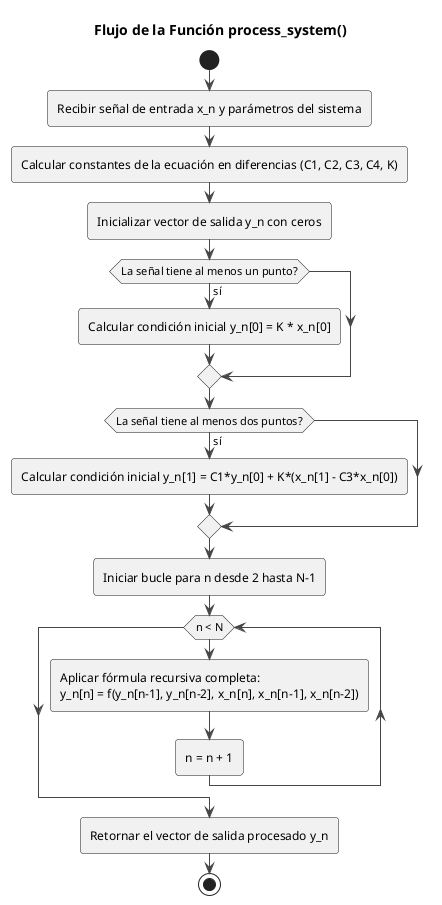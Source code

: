 @startuml
!theme vibrant

title Flujo de la Función process_system()

start
:Recibir señal de entrada x_n y parámetros del sistema;
:Calcular constantes de la ecuación en diferencias (C1, C2, C3, C4, K);
:Inicializar vector de salida y_n con ceros;

if (La señal tiene al menos un punto?) then (sí)
  :Calcular condición inicial y_n[0] = K * x_n[0];
endif

if (La señal tiene al menos dos puntos?) then (sí)
  :Calcular condición inicial y_n[1] = C1*y_n[0] + K*(x_n[1] - C3*x_n[0]);
endif

:Iniciar bucle para n desde 2 hasta N-1;
while (n < N)
  :Aplicar fórmula recursiva completa:
  y_n[n] = f(y_n[n-1], y_n[n-2], x_n[n], x_n[n-1], x_n[n-2]);
  :n = n + 1;
endwhile

:Retornar el vector de salida procesado y_n;

stop

@enduml